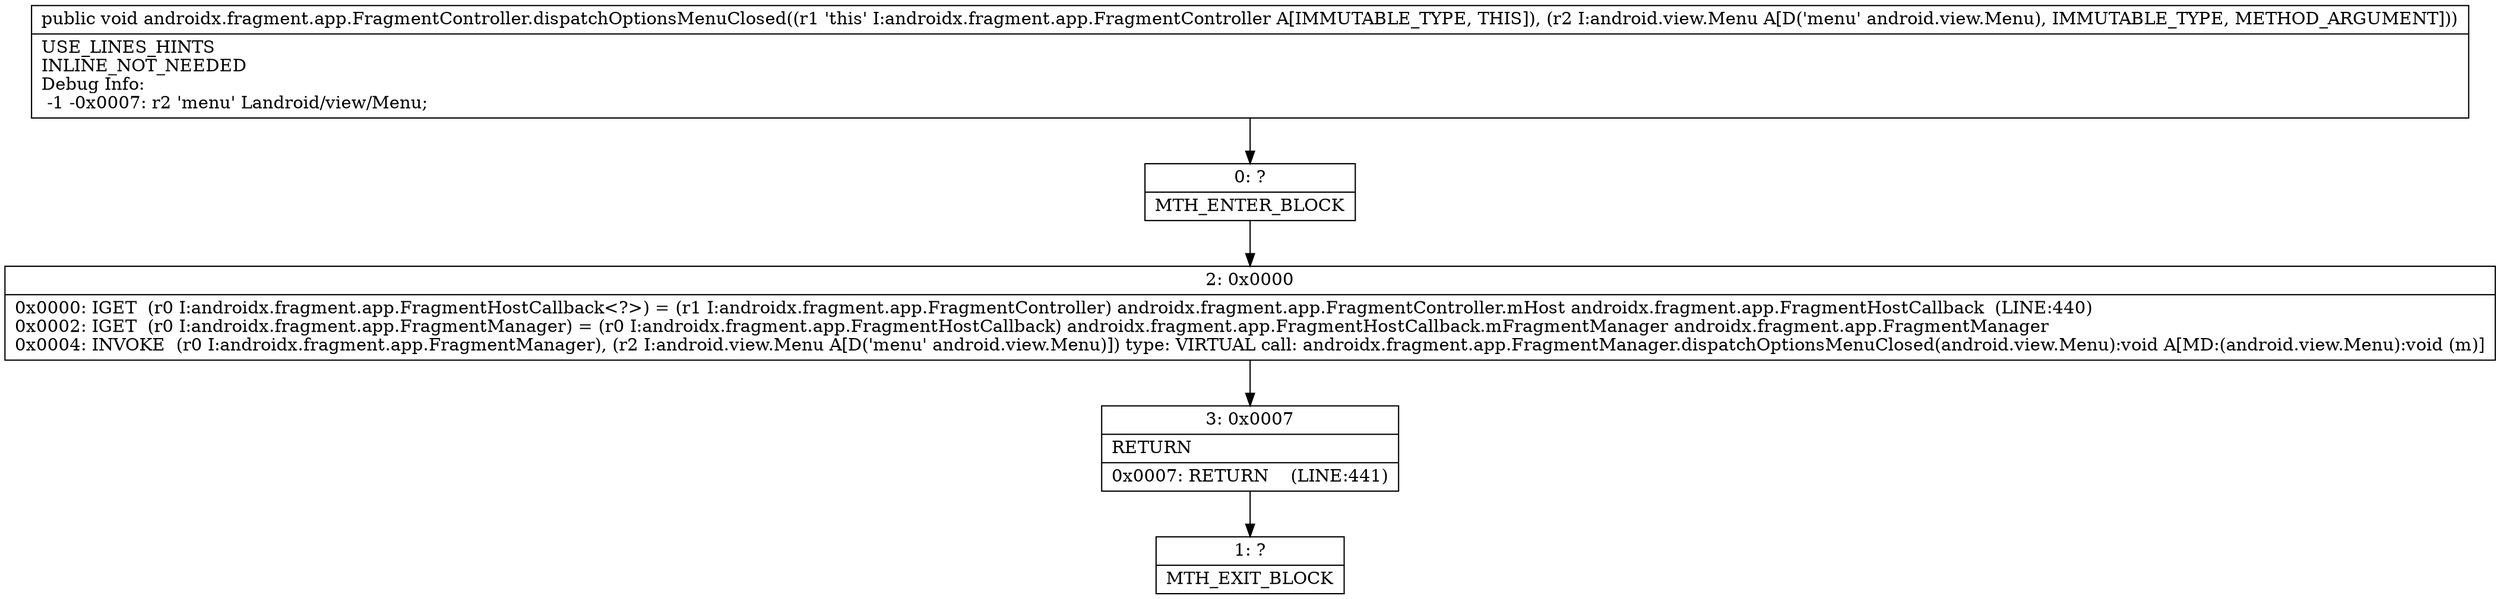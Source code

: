 digraph "CFG forandroidx.fragment.app.FragmentController.dispatchOptionsMenuClosed(Landroid\/view\/Menu;)V" {
Node_0 [shape=record,label="{0\:\ ?|MTH_ENTER_BLOCK\l}"];
Node_2 [shape=record,label="{2\:\ 0x0000|0x0000: IGET  (r0 I:androidx.fragment.app.FragmentHostCallback\<?\>) = (r1 I:androidx.fragment.app.FragmentController) androidx.fragment.app.FragmentController.mHost androidx.fragment.app.FragmentHostCallback  (LINE:440)\l0x0002: IGET  (r0 I:androidx.fragment.app.FragmentManager) = (r0 I:androidx.fragment.app.FragmentHostCallback) androidx.fragment.app.FragmentHostCallback.mFragmentManager androidx.fragment.app.FragmentManager \l0x0004: INVOKE  (r0 I:androidx.fragment.app.FragmentManager), (r2 I:android.view.Menu A[D('menu' android.view.Menu)]) type: VIRTUAL call: androidx.fragment.app.FragmentManager.dispatchOptionsMenuClosed(android.view.Menu):void A[MD:(android.view.Menu):void (m)]\l}"];
Node_3 [shape=record,label="{3\:\ 0x0007|RETURN\l|0x0007: RETURN    (LINE:441)\l}"];
Node_1 [shape=record,label="{1\:\ ?|MTH_EXIT_BLOCK\l}"];
MethodNode[shape=record,label="{public void androidx.fragment.app.FragmentController.dispatchOptionsMenuClosed((r1 'this' I:androidx.fragment.app.FragmentController A[IMMUTABLE_TYPE, THIS]), (r2 I:android.view.Menu A[D('menu' android.view.Menu), IMMUTABLE_TYPE, METHOD_ARGUMENT]))  | USE_LINES_HINTS\lINLINE_NOT_NEEDED\lDebug Info:\l  \-1 \-0x0007: r2 'menu' Landroid\/view\/Menu;\l}"];
MethodNode -> Node_0;Node_0 -> Node_2;
Node_2 -> Node_3;
Node_3 -> Node_1;
}

